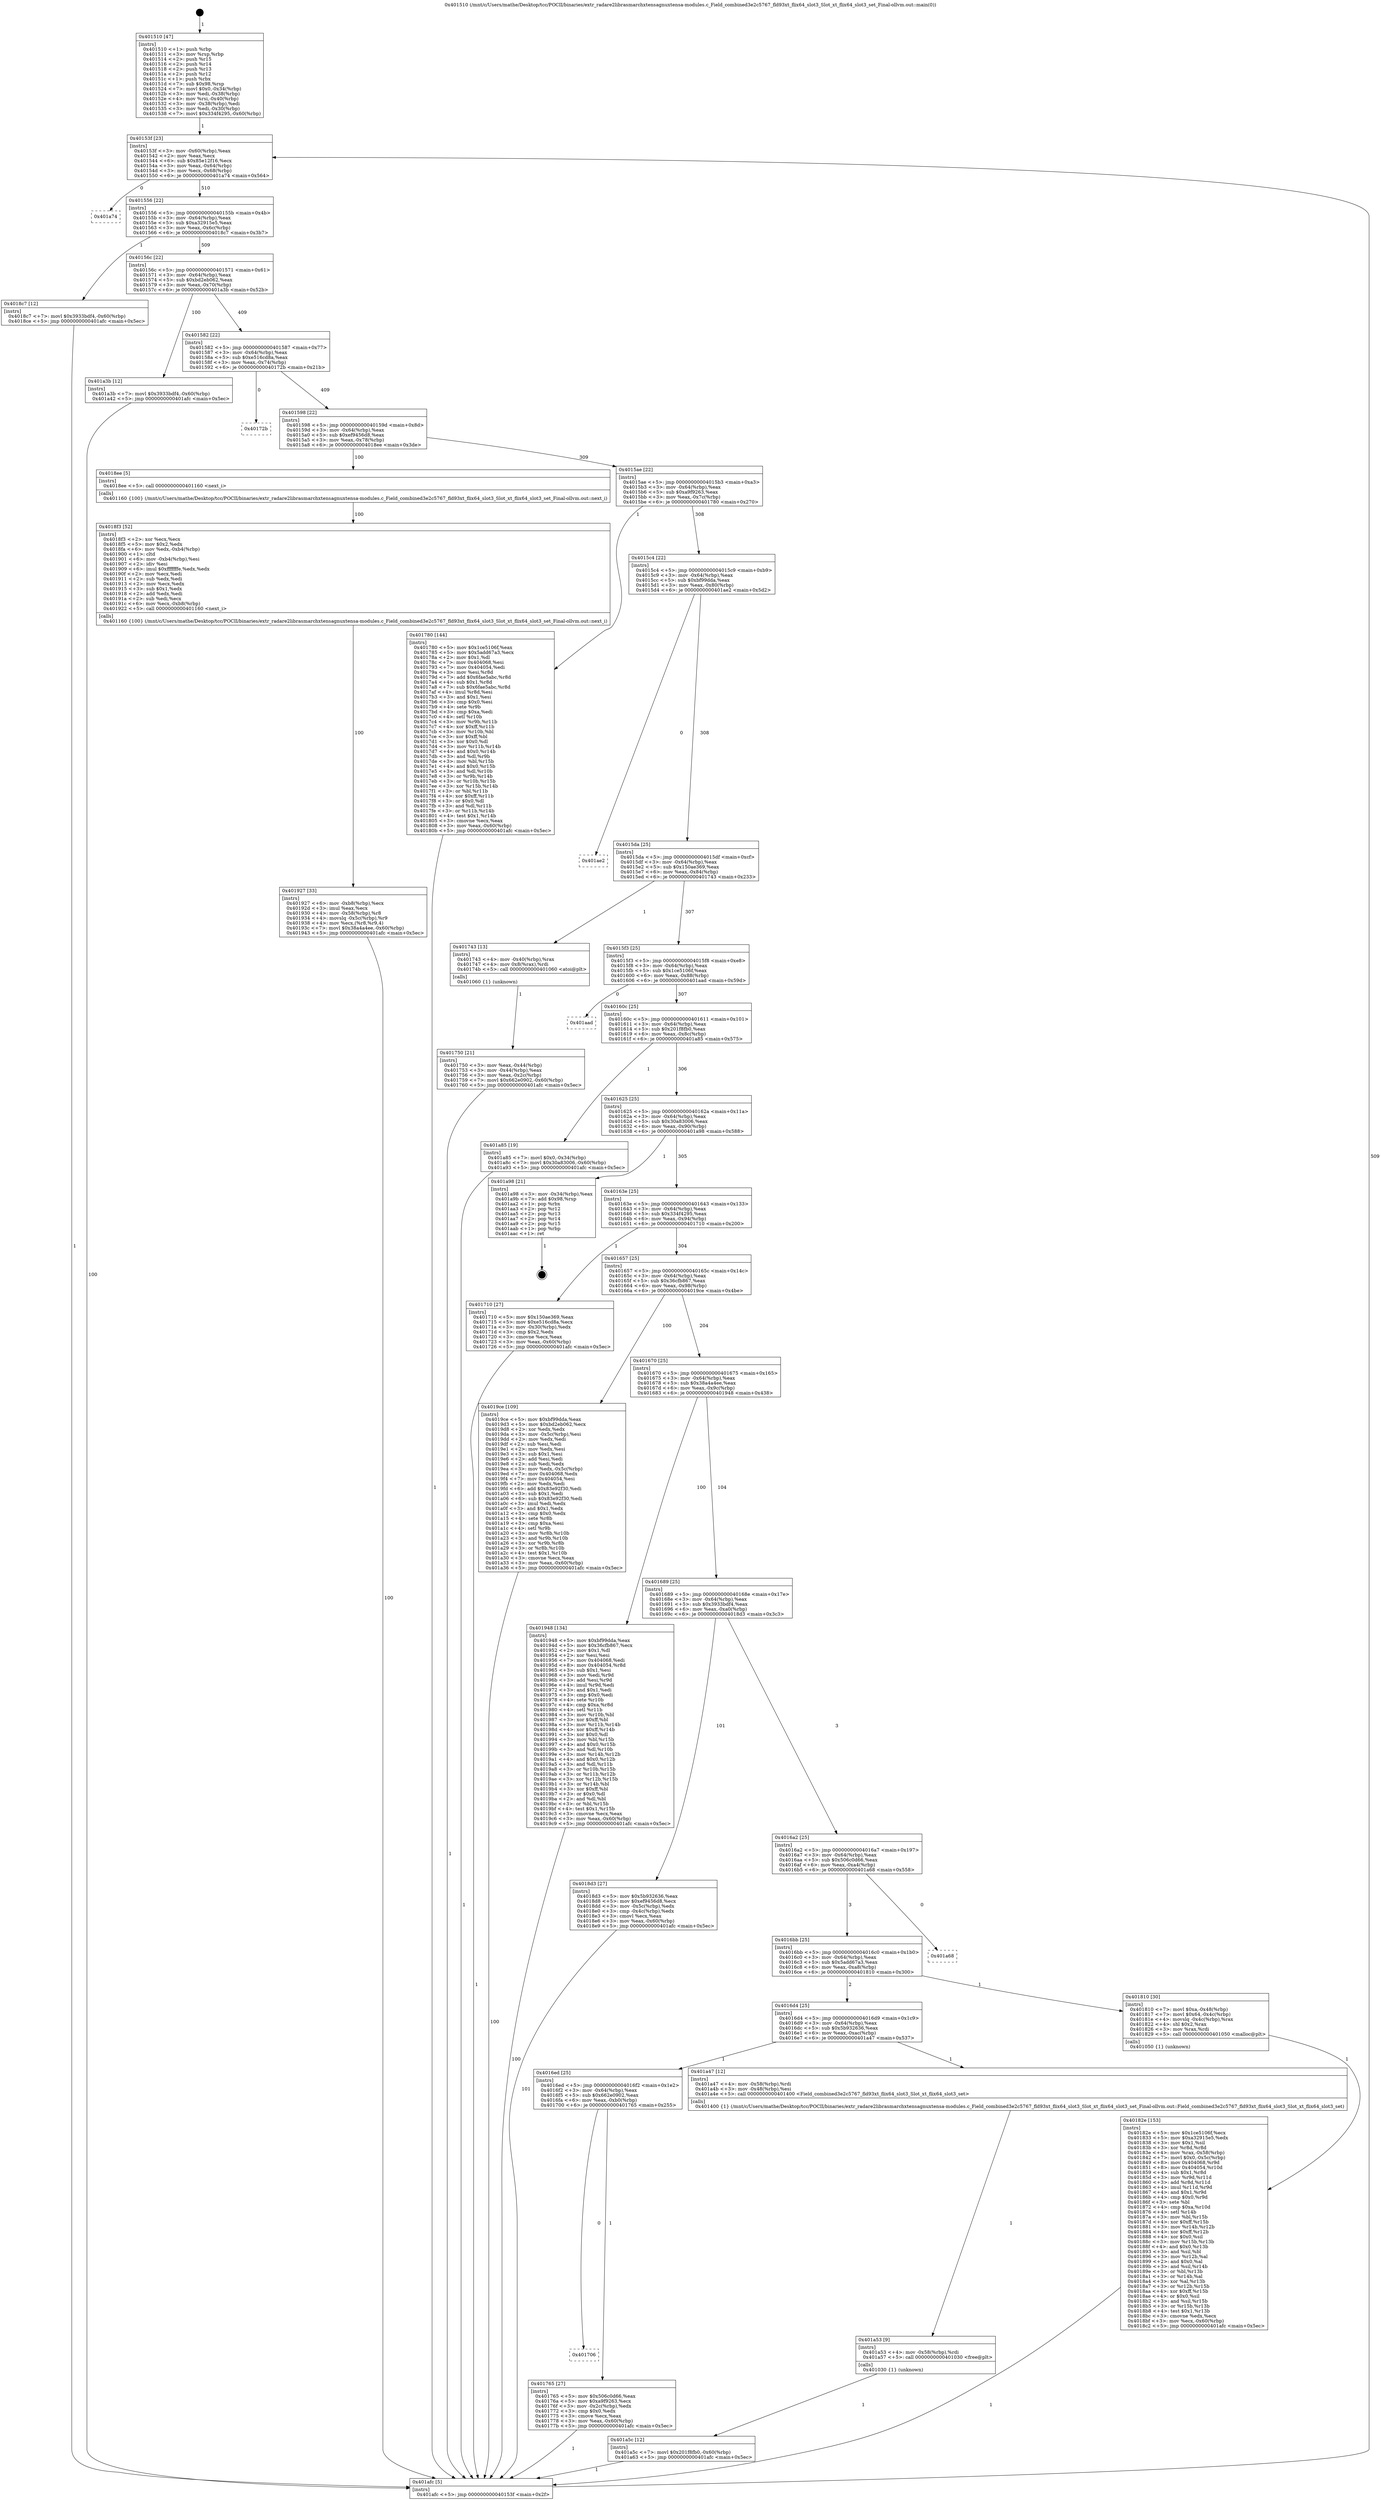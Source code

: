 digraph "0x401510" {
  label = "0x401510 (/mnt/c/Users/mathe/Desktop/tcc/POCII/binaries/extr_radare2librasmarchxtensagnuxtensa-modules.c_Field_combined3e2c5767_fld93xt_flix64_slot3_Slot_xt_flix64_slot3_set_Final-ollvm.out::main(0))"
  labelloc = "t"
  node[shape=record]

  Entry [label="",width=0.3,height=0.3,shape=circle,fillcolor=black,style=filled]
  "0x40153f" [label="{
     0x40153f [23]\l
     | [instrs]\l
     &nbsp;&nbsp;0x40153f \<+3\>: mov -0x60(%rbp),%eax\l
     &nbsp;&nbsp;0x401542 \<+2\>: mov %eax,%ecx\l
     &nbsp;&nbsp;0x401544 \<+6\>: sub $0x85e12f16,%ecx\l
     &nbsp;&nbsp;0x40154a \<+3\>: mov %eax,-0x64(%rbp)\l
     &nbsp;&nbsp;0x40154d \<+3\>: mov %ecx,-0x68(%rbp)\l
     &nbsp;&nbsp;0x401550 \<+6\>: je 0000000000401a74 \<main+0x564\>\l
  }"]
  "0x401a74" [label="{
     0x401a74\l
  }", style=dashed]
  "0x401556" [label="{
     0x401556 [22]\l
     | [instrs]\l
     &nbsp;&nbsp;0x401556 \<+5\>: jmp 000000000040155b \<main+0x4b\>\l
     &nbsp;&nbsp;0x40155b \<+3\>: mov -0x64(%rbp),%eax\l
     &nbsp;&nbsp;0x40155e \<+5\>: sub $0xa32915e5,%eax\l
     &nbsp;&nbsp;0x401563 \<+3\>: mov %eax,-0x6c(%rbp)\l
     &nbsp;&nbsp;0x401566 \<+6\>: je 00000000004018c7 \<main+0x3b7\>\l
  }"]
  Exit [label="",width=0.3,height=0.3,shape=circle,fillcolor=black,style=filled,peripheries=2]
  "0x4018c7" [label="{
     0x4018c7 [12]\l
     | [instrs]\l
     &nbsp;&nbsp;0x4018c7 \<+7\>: movl $0x3933bdf4,-0x60(%rbp)\l
     &nbsp;&nbsp;0x4018ce \<+5\>: jmp 0000000000401afc \<main+0x5ec\>\l
  }"]
  "0x40156c" [label="{
     0x40156c [22]\l
     | [instrs]\l
     &nbsp;&nbsp;0x40156c \<+5\>: jmp 0000000000401571 \<main+0x61\>\l
     &nbsp;&nbsp;0x401571 \<+3\>: mov -0x64(%rbp),%eax\l
     &nbsp;&nbsp;0x401574 \<+5\>: sub $0xbd2eb062,%eax\l
     &nbsp;&nbsp;0x401579 \<+3\>: mov %eax,-0x70(%rbp)\l
     &nbsp;&nbsp;0x40157c \<+6\>: je 0000000000401a3b \<main+0x52b\>\l
  }"]
  "0x401a5c" [label="{
     0x401a5c [12]\l
     | [instrs]\l
     &nbsp;&nbsp;0x401a5c \<+7\>: movl $0x201f8fb0,-0x60(%rbp)\l
     &nbsp;&nbsp;0x401a63 \<+5\>: jmp 0000000000401afc \<main+0x5ec\>\l
  }"]
  "0x401a3b" [label="{
     0x401a3b [12]\l
     | [instrs]\l
     &nbsp;&nbsp;0x401a3b \<+7\>: movl $0x3933bdf4,-0x60(%rbp)\l
     &nbsp;&nbsp;0x401a42 \<+5\>: jmp 0000000000401afc \<main+0x5ec\>\l
  }"]
  "0x401582" [label="{
     0x401582 [22]\l
     | [instrs]\l
     &nbsp;&nbsp;0x401582 \<+5\>: jmp 0000000000401587 \<main+0x77\>\l
     &nbsp;&nbsp;0x401587 \<+3\>: mov -0x64(%rbp),%eax\l
     &nbsp;&nbsp;0x40158a \<+5\>: sub $0xe516cd8a,%eax\l
     &nbsp;&nbsp;0x40158f \<+3\>: mov %eax,-0x74(%rbp)\l
     &nbsp;&nbsp;0x401592 \<+6\>: je 000000000040172b \<main+0x21b\>\l
  }"]
  "0x401a53" [label="{
     0x401a53 [9]\l
     | [instrs]\l
     &nbsp;&nbsp;0x401a53 \<+4\>: mov -0x58(%rbp),%rdi\l
     &nbsp;&nbsp;0x401a57 \<+5\>: call 0000000000401030 \<free@plt\>\l
     | [calls]\l
     &nbsp;&nbsp;0x401030 \{1\} (unknown)\l
  }"]
  "0x40172b" [label="{
     0x40172b\l
  }", style=dashed]
  "0x401598" [label="{
     0x401598 [22]\l
     | [instrs]\l
     &nbsp;&nbsp;0x401598 \<+5\>: jmp 000000000040159d \<main+0x8d\>\l
     &nbsp;&nbsp;0x40159d \<+3\>: mov -0x64(%rbp),%eax\l
     &nbsp;&nbsp;0x4015a0 \<+5\>: sub $0xef9456d8,%eax\l
     &nbsp;&nbsp;0x4015a5 \<+3\>: mov %eax,-0x78(%rbp)\l
     &nbsp;&nbsp;0x4015a8 \<+6\>: je 00000000004018ee \<main+0x3de\>\l
  }"]
  "0x401927" [label="{
     0x401927 [33]\l
     | [instrs]\l
     &nbsp;&nbsp;0x401927 \<+6\>: mov -0xb8(%rbp),%ecx\l
     &nbsp;&nbsp;0x40192d \<+3\>: imul %eax,%ecx\l
     &nbsp;&nbsp;0x401930 \<+4\>: mov -0x58(%rbp),%r8\l
     &nbsp;&nbsp;0x401934 \<+4\>: movslq -0x5c(%rbp),%r9\l
     &nbsp;&nbsp;0x401938 \<+4\>: mov %ecx,(%r8,%r9,4)\l
     &nbsp;&nbsp;0x40193c \<+7\>: movl $0x38a4a4ee,-0x60(%rbp)\l
     &nbsp;&nbsp;0x401943 \<+5\>: jmp 0000000000401afc \<main+0x5ec\>\l
  }"]
  "0x4018ee" [label="{
     0x4018ee [5]\l
     | [instrs]\l
     &nbsp;&nbsp;0x4018ee \<+5\>: call 0000000000401160 \<next_i\>\l
     | [calls]\l
     &nbsp;&nbsp;0x401160 \{100\} (/mnt/c/Users/mathe/Desktop/tcc/POCII/binaries/extr_radare2librasmarchxtensagnuxtensa-modules.c_Field_combined3e2c5767_fld93xt_flix64_slot3_Slot_xt_flix64_slot3_set_Final-ollvm.out::next_i)\l
  }"]
  "0x4015ae" [label="{
     0x4015ae [22]\l
     | [instrs]\l
     &nbsp;&nbsp;0x4015ae \<+5\>: jmp 00000000004015b3 \<main+0xa3\>\l
     &nbsp;&nbsp;0x4015b3 \<+3\>: mov -0x64(%rbp),%eax\l
     &nbsp;&nbsp;0x4015b6 \<+5\>: sub $0xa9f9263,%eax\l
     &nbsp;&nbsp;0x4015bb \<+3\>: mov %eax,-0x7c(%rbp)\l
     &nbsp;&nbsp;0x4015be \<+6\>: je 0000000000401780 \<main+0x270\>\l
  }"]
  "0x4018f3" [label="{
     0x4018f3 [52]\l
     | [instrs]\l
     &nbsp;&nbsp;0x4018f3 \<+2\>: xor %ecx,%ecx\l
     &nbsp;&nbsp;0x4018f5 \<+5\>: mov $0x2,%edx\l
     &nbsp;&nbsp;0x4018fa \<+6\>: mov %edx,-0xb4(%rbp)\l
     &nbsp;&nbsp;0x401900 \<+1\>: cltd\l
     &nbsp;&nbsp;0x401901 \<+6\>: mov -0xb4(%rbp),%esi\l
     &nbsp;&nbsp;0x401907 \<+2\>: idiv %esi\l
     &nbsp;&nbsp;0x401909 \<+6\>: imul $0xfffffffe,%edx,%edx\l
     &nbsp;&nbsp;0x40190f \<+2\>: mov %ecx,%edi\l
     &nbsp;&nbsp;0x401911 \<+2\>: sub %edx,%edi\l
     &nbsp;&nbsp;0x401913 \<+2\>: mov %ecx,%edx\l
     &nbsp;&nbsp;0x401915 \<+3\>: sub $0x1,%edx\l
     &nbsp;&nbsp;0x401918 \<+2\>: add %edx,%edi\l
     &nbsp;&nbsp;0x40191a \<+2\>: sub %edi,%ecx\l
     &nbsp;&nbsp;0x40191c \<+6\>: mov %ecx,-0xb8(%rbp)\l
     &nbsp;&nbsp;0x401922 \<+5\>: call 0000000000401160 \<next_i\>\l
     | [calls]\l
     &nbsp;&nbsp;0x401160 \{100\} (/mnt/c/Users/mathe/Desktop/tcc/POCII/binaries/extr_radare2librasmarchxtensagnuxtensa-modules.c_Field_combined3e2c5767_fld93xt_flix64_slot3_Slot_xt_flix64_slot3_set_Final-ollvm.out::next_i)\l
  }"]
  "0x401780" [label="{
     0x401780 [144]\l
     | [instrs]\l
     &nbsp;&nbsp;0x401780 \<+5\>: mov $0x1ce5106f,%eax\l
     &nbsp;&nbsp;0x401785 \<+5\>: mov $0x5add67a3,%ecx\l
     &nbsp;&nbsp;0x40178a \<+2\>: mov $0x1,%dl\l
     &nbsp;&nbsp;0x40178c \<+7\>: mov 0x404068,%esi\l
     &nbsp;&nbsp;0x401793 \<+7\>: mov 0x404054,%edi\l
     &nbsp;&nbsp;0x40179a \<+3\>: mov %esi,%r8d\l
     &nbsp;&nbsp;0x40179d \<+7\>: add $0x6fae5abc,%r8d\l
     &nbsp;&nbsp;0x4017a4 \<+4\>: sub $0x1,%r8d\l
     &nbsp;&nbsp;0x4017a8 \<+7\>: sub $0x6fae5abc,%r8d\l
     &nbsp;&nbsp;0x4017af \<+4\>: imul %r8d,%esi\l
     &nbsp;&nbsp;0x4017b3 \<+3\>: and $0x1,%esi\l
     &nbsp;&nbsp;0x4017b6 \<+3\>: cmp $0x0,%esi\l
     &nbsp;&nbsp;0x4017b9 \<+4\>: sete %r9b\l
     &nbsp;&nbsp;0x4017bd \<+3\>: cmp $0xa,%edi\l
     &nbsp;&nbsp;0x4017c0 \<+4\>: setl %r10b\l
     &nbsp;&nbsp;0x4017c4 \<+3\>: mov %r9b,%r11b\l
     &nbsp;&nbsp;0x4017c7 \<+4\>: xor $0xff,%r11b\l
     &nbsp;&nbsp;0x4017cb \<+3\>: mov %r10b,%bl\l
     &nbsp;&nbsp;0x4017ce \<+3\>: xor $0xff,%bl\l
     &nbsp;&nbsp;0x4017d1 \<+3\>: xor $0x0,%dl\l
     &nbsp;&nbsp;0x4017d4 \<+3\>: mov %r11b,%r14b\l
     &nbsp;&nbsp;0x4017d7 \<+4\>: and $0x0,%r14b\l
     &nbsp;&nbsp;0x4017db \<+3\>: and %dl,%r9b\l
     &nbsp;&nbsp;0x4017de \<+3\>: mov %bl,%r15b\l
     &nbsp;&nbsp;0x4017e1 \<+4\>: and $0x0,%r15b\l
     &nbsp;&nbsp;0x4017e5 \<+3\>: and %dl,%r10b\l
     &nbsp;&nbsp;0x4017e8 \<+3\>: or %r9b,%r14b\l
     &nbsp;&nbsp;0x4017eb \<+3\>: or %r10b,%r15b\l
     &nbsp;&nbsp;0x4017ee \<+3\>: xor %r15b,%r14b\l
     &nbsp;&nbsp;0x4017f1 \<+3\>: or %bl,%r11b\l
     &nbsp;&nbsp;0x4017f4 \<+4\>: xor $0xff,%r11b\l
     &nbsp;&nbsp;0x4017f8 \<+3\>: or $0x0,%dl\l
     &nbsp;&nbsp;0x4017fb \<+3\>: and %dl,%r11b\l
     &nbsp;&nbsp;0x4017fe \<+3\>: or %r11b,%r14b\l
     &nbsp;&nbsp;0x401801 \<+4\>: test $0x1,%r14b\l
     &nbsp;&nbsp;0x401805 \<+3\>: cmovne %ecx,%eax\l
     &nbsp;&nbsp;0x401808 \<+3\>: mov %eax,-0x60(%rbp)\l
     &nbsp;&nbsp;0x40180b \<+5\>: jmp 0000000000401afc \<main+0x5ec\>\l
  }"]
  "0x4015c4" [label="{
     0x4015c4 [22]\l
     | [instrs]\l
     &nbsp;&nbsp;0x4015c4 \<+5\>: jmp 00000000004015c9 \<main+0xb9\>\l
     &nbsp;&nbsp;0x4015c9 \<+3\>: mov -0x64(%rbp),%eax\l
     &nbsp;&nbsp;0x4015cc \<+5\>: sub $0xbf99dda,%eax\l
     &nbsp;&nbsp;0x4015d1 \<+3\>: mov %eax,-0x80(%rbp)\l
     &nbsp;&nbsp;0x4015d4 \<+6\>: je 0000000000401ae2 \<main+0x5d2\>\l
  }"]
  "0x40182e" [label="{
     0x40182e [153]\l
     | [instrs]\l
     &nbsp;&nbsp;0x40182e \<+5\>: mov $0x1ce5106f,%ecx\l
     &nbsp;&nbsp;0x401833 \<+5\>: mov $0xa32915e5,%edx\l
     &nbsp;&nbsp;0x401838 \<+3\>: mov $0x1,%sil\l
     &nbsp;&nbsp;0x40183b \<+3\>: xor %r8d,%r8d\l
     &nbsp;&nbsp;0x40183e \<+4\>: mov %rax,-0x58(%rbp)\l
     &nbsp;&nbsp;0x401842 \<+7\>: movl $0x0,-0x5c(%rbp)\l
     &nbsp;&nbsp;0x401849 \<+8\>: mov 0x404068,%r9d\l
     &nbsp;&nbsp;0x401851 \<+8\>: mov 0x404054,%r10d\l
     &nbsp;&nbsp;0x401859 \<+4\>: sub $0x1,%r8d\l
     &nbsp;&nbsp;0x40185d \<+3\>: mov %r9d,%r11d\l
     &nbsp;&nbsp;0x401860 \<+3\>: add %r8d,%r11d\l
     &nbsp;&nbsp;0x401863 \<+4\>: imul %r11d,%r9d\l
     &nbsp;&nbsp;0x401867 \<+4\>: and $0x1,%r9d\l
     &nbsp;&nbsp;0x40186b \<+4\>: cmp $0x0,%r9d\l
     &nbsp;&nbsp;0x40186f \<+3\>: sete %bl\l
     &nbsp;&nbsp;0x401872 \<+4\>: cmp $0xa,%r10d\l
     &nbsp;&nbsp;0x401876 \<+4\>: setl %r14b\l
     &nbsp;&nbsp;0x40187a \<+3\>: mov %bl,%r15b\l
     &nbsp;&nbsp;0x40187d \<+4\>: xor $0xff,%r15b\l
     &nbsp;&nbsp;0x401881 \<+3\>: mov %r14b,%r12b\l
     &nbsp;&nbsp;0x401884 \<+4\>: xor $0xff,%r12b\l
     &nbsp;&nbsp;0x401888 \<+4\>: xor $0x0,%sil\l
     &nbsp;&nbsp;0x40188c \<+3\>: mov %r15b,%r13b\l
     &nbsp;&nbsp;0x40188f \<+4\>: and $0x0,%r13b\l
     &nbsp;&nbsp;0x401893 \<+3\>: and %sil,%bl\l
     &nbsp;&nbsp;0x401896 \<+3\>: mov %r12b,%al\l
     &nbsp;&nbsp;0x401899 \<+2\>: and $0x0,%al\l
     &nbsp;&nbsp;0x40189b \<+3\>: and %sil,%r14b\l
     &nbsp;&nbsp;0x40189e \<+3\>: or %bl,%r13b\l
     &nbsp;&nbsp;0x4018a1 \<+3\>: or %r14b,%al\l
     &nbsp;&nbsp;0x4018a4 \<+3\>: xor %al,%r13b\l
     &nbsp;&nbsp;0x4018a7 \<+3\>: or %r12b,%r15b\l
     &nbsp;&nbsp;0x4018aa \<+4\>: xor $0xff,%r15b\l
     &nbsp;&nbsp;0x4018ae \<+4\>: or $0x0,%sil\l
     &nbsp;&nbsp;0x4018b2 \<+3\>: and %sil,%r15b\l
     &nbsp;&nbsp;0x4018b5 \<+3\>: or %r15b,%r13b\l
     &nbsp;&nbsp;0x4018b8 \<+4\>: test $0x1,%r13b\l
     &nbsp;&nbsp;0x4018bc \<+3\>: cmovne %edx,%ecx\l
     &nbsp;&nbsp;0x4018bf \<+3\>: mov %ecx,-0x60(%rbp)\l
     &nbsp;&nbsp;0x4018c2 \<+5\>: jmp 0000000000401afc \<main+0x5ec\>\l
  }"]
  "0x401ae2" [label="{
     0x401ae2\l
  }", style=dashed]
  "0x4015da" [label="{
     0x4015da [25]\l
     | [instrs]\l
     &nbsp;&nbsp;0x4015da \<+5\>: jmp 00000000004015df \<main+0xcf\>\l
     &nbsp;&nbsp;0x4015df \<+3\>: mov -0x64(%rbp),%eax\l
     &nbsp;&nbsp;0x4015e2 \<+5\>: sub $0x150ae369,%eax\l
     &nbsp;&nbsp;0x4015e7 \<+6\>: mov %eax,-0x84(%rbp)\l
     &nbsp;&nbsp;0x4015ed \<+6\>: je 0000000000401743 \<main+0x233\>\l
  }"]
  "0x401706" [label="{
     0x401706\l
  }", style=dashed]
  "0x401743" [label="{
     0x401743 [13]\l
     | [instrs]\l
     &nbsp;&nbsp;0x401743 \<+4\>: mov -0x40(%rbp),%rax\l
     &nbsp;&nbsp;0x401747 \<+4\>: mov 0x8(%rax),%rdi\l
     &nbsp;&nbsp;0x40174b \<+5\>: call 0000000000401060 \<atoi@plt\>\l
     | [calls]\l
     &nbsp;&nbsp;0x401060 \{1\} (unknown)\l
  }"]
  "0x4015f3" [label="{
     0x4015f3 [25]\l
     | [instrs]\l
     &nbsp;&nbsp;0x4015f3 \<+5\>: jmp 00000000004015f8 \<main+0xe8\>\l
     &nbsp;&nbsp;0x4015f8 \<+3\>: mov -0x64(%rbp),%eax\l
     &nbsp;&nbsp;0x4015fb \<+5\>: sub $0x1ce5106f,%eax\l
     &nbsp;&nbsp;0x401600 \<+6\>: mov %eax,-0x88(%rbp)\l
     &nbsp;&nbsp;0x401606 \<+6\>: je 0000000000401aad \<main+0x59d\>\l
  }"]
  "0x401765" [label="{
     0x401765 [27]\l
     | [instrs]\l
     &nbsp;&nbsp;0x401765 \<+5\>: mov $0x506c0d66,%eax\l
     &nbsp;&nbsp;0x40176a \<+5\>: mov $0xa9f9263,%ecx\l
     &nbsp;&nbsp;0x40176f \<+3\>: mov -0x2c(%rbp),%edx\l
     &nbsp;&nbsp;0x401772 \<+3\>: cmp $0x0,%edx\l
     &nbsp;&nbsp;0x401775 \<+3\>: cmove %ecx,%eax\l
     &nbsp;&nbsp;0x401778 \<+3\>: mov %eax,-0x60(%rbp)\l
     &nbsp;&nbsp;0x40177b \<+5\>: jmp 0000000000401afc \<main+0x5ec\>\l
  }"]
  "0x401aad" [label="{
     0x401aad\l
  }", style=dashed]
  "0x40160c" [label="{
     0x40160c [25]\l
     | [instrs]\l
     &nbsp;&nbsp;0x40160c \<+5\>: jmp 0000000000401611 \<main+0x101\>\l
     &nbsp;&nbsp;0x401611 \<+3\>: mov -0x64(%rbp),%eax\l
     &nbsp;&nbsp;0x401614 \<+5\>: sub $0x201f8fb0,%eax\l
     &nbsp;&nbsp;0x401619 \<+6\>: mov %eax,-0x8c(%rbp)\l
     &nbsp;&nbsp;0x40161f \<+6\>: je 0000000000401a85 \<main+0x575\>\l
  }"]
  "0x4016ed" [label="{
     0x4016ed [25]\l
     | [instrs]\l
     &nbsp;&nbsp;0x4016ed \<+5\>: jmp 00000000004016f2 \<main+0x1e2\>\l
     &nbsp;&nbsp;0x4016f2 \<+3\>: mov -0x64(%rbp),%eax\l
     &nbsp;&nbsp;0x4016f5 \<+5\>: sub $0x662e0902,%eax\l
     &nbsp;&nbsp;0x4016fa \<+6\>: mov %eax,-0xb0(%rbp)\l
     &nbsp;&nbsp;0x401700 \<+6\>: je 0000000000401765 \<main+0x255\>\l
  }"]
  "0x401a85" [label="{
     0x401a85 [19]\l
     | [instrs]\l
     &nbsp;&nbsp;0x401a85 \<+7\>: movl $0x0,-0x34(%rbp)\l
     &nbsp;&nbsp;0x401a8c \<+7\>: movl $0x30a83006,-0x60(%rbp)\l
     &nbsp;&nbsp;0x401a93 \<+5\>: jmp 0000000000401afc \<main+0x5ec\>\l
  }"]
  "0x401625" [label="{
     0x401625 [25]\l
     | [instrs]\l
     &nbsp;&nbsp;0x401625 \<+5\>: jmp 000000000040162a \<main+0x11a\>\l
     &nbsp;&nbsp;0x40162a \<+3\>: mov -0x64(%rbp),%eax\l
     &nbsp;&nbsp;0x40162d \<+5\>: sub $0x30a83006,%eax\l
     &nbsp;&nbsp;0x401632 \<+6\>: mov %eax,-0x90(%rbp)\l
     &nbsp;&nbsp;0x401638 \<+6\>: je 0000000000401a98 \<main+0x588\>\l
  }"]
  "0x401a47" [label="{
     0x401a47 [12]\l
     | [instrs]\l
     &nbsp;&nbsp;0x401a47 \<+4\>: mov -0x58(%rbp),%rdi\l
     &nbsp;&nbsp;0x401a4b \<+3\>: mov -0x48(%rbp),%esi\l
     &nbsp;&nbsp;0x401a4e \<+5\>: call 0000000000401400 \<Field_combined3e2c5767_fld93xt_flix64_slot3_Slot_xt_flix64_slot3_set\>\l
     | [calls]\l
     &nbsp;&nbsp;0x401400 \{1\} (/mnt/c/Users/mathe/Desktop/tcc/POCII/binaries/extr_radare2librasmarchxtensagnuxtensa-modules.c_Field_combined3e2c5767_fld93xt_flix64_slot3_Slot_xt_flix64_slot3_set_Final-ollvm.out::Field_combined3e2c5767_fld93xt_flix64_slot3_Slot_xt_flix64_slot3_set)\l
  }"]
  "0x401a98" [label="{
     0x401a98 [21]\l
     | [instrs]\l
     &nbsp;&nbsp;0x401a98 \<+3\>: mov -0x34(%rbp),%eax\l
     &nbsp;&nbsp;0x401a9b \<+7\>: add $0x98,%rsp\l
     &nbsp;&nbsp;0x401aa2 \<+1\>: pop %rbx\l
     &nbsp;&nbsp;0x401aa3 \<+2\>: pop %r12\l
     &nbsp;&nbsp;0x401aa5 \<+2\>: pop %r13\l
     &nbsp;&nbsp;0x401aa7 \<+2\>: pop %r14\l
     &nbsp;&nbsp;0x401aa9 \<+2\>: pop %r15\l
     &nbsp;&nbsp;0x401aab \<+1\>: pop %rbp\l
     &nbsp;&nbsp;0x401aac \<+1\>: ret\l
  }"]
  "0x40163e" [label="{
     0x40163e [25]\l
     | [instrs]\l
     &nbsp;&nbsp;0x40163e \<+5\>: jmp 0000000000401643 \<main+0x133\>\l
     &nbsp;&nbsp;0x401643 \<+3\>: mov -0x64(%rbp),%eax\l
     &nbsp;&nbsp;0x401646 \<+5\>: sub $0x334f4295,%eax\l
     &nbsp;&nbsp;0x40164b \<+6\>: mov %eax,-0x94(%rbp)\l
     &nbsp;&nbsp;0x401651 \<+6\>: je 0000000000401710 \<main+0x200\>\l
  }"]
  "0x4016d4" [label="{
     0x4016d4 [25]\l
     | [instrs]\l
     &nbsp;&nbsp;0x4016d4 \<+5\>: jmp 00000000004016d9 \<main+0x1c9\>\l
     &nbsp;&nbsp;0x4016d9 \<+3\>: mov -0x64(%rbp),%eax\l
     &nbsp;&nbsp;0x4016dc \<+5\>: sub $0x5b932636,%eax\l
     &nbsp;&nbsp;0x4016e1 \<+6\>: mov %eax,-0xac(%rbp)\l
     &nbsp;&nbsp;0x4016e7 \<+6\>: je 0000000000401a47 \<main+0x537\>\l
  }"]
  "0x401710" [label="{
     0x401710 [27]\l
     | [instrs]\l
     &nbsp;&nbsp;0x401710 \<+5\>: mov $0x150ae369,%eax\l
     &nbsp;&nbsp;0x401715 \<+5\>: mov $0xe516cd8a,%ecx\l
     &nbsp;&nbsp;0x40171a \<+3\>: mov -0x30(%rbp),%edx\l
     &nbsp;&nbsp;0x40171d \<+3\>: cmp $0x2,%edx\l
     &nbsp;&nbsp;0x401720 \<+3\>: cmovne %ecx,%eax\l
     &nbsp;&nbsp;0x401723 \<+3\>: mov %eax,-0x60(%rbp)\l
     &nbsp;&nbsp;0x401726 \<+5\>: jmp 0000000000401afc \<main+0x5ec\>\l
  }"]
  "0x401657" [label="{
     0x401657 [25]\l
     | [instrs]\l
     &nbsp;&nbsp;0x401657 \<+5\>: jmp 000000000040165c \<main+0x14c\>\l
     &nbsp;&nbsp;0x40165c \<+3\>: mov -0x64(%rbp),%eax\l
     &nbsp;&nbsp;0x40165f \<+5\>: sub $0x36cfb867,%eax\l
     &nbsp;&nbsp;0x401664 \<+6\>: mov %eax,-0x98(%rbp)\l
     &nbsp;&nbsp;0x40166a \<+6\>: je 00000000004019ce \<main+0x4be\>\l
  }"]
  "0x401afc" [label="{
     0x401afc [5]\l
     | [instrs]\l
     &nbsp;&nbsp;0x401afc \<+5\>: jmp 000000000040153f \<main+0x2f\>\l
  }"]
  "0x401510" [label="{
     0x401510 [47]\l
     | [instrs]\l
     &nbsp;&nbsp;0x401510 \<+1\>: push %rbp\l
     &nbsp;&nbsp;0x401511 \<+3\>: mov %rsp,%rbp\l
     &nbsp;&nbsp;0x401514 \<+2\>: push %r15\l
     &nbsp;&nbsp;0x401516 \<+2\>: push %r14\l
     &nbsp;&nbsp;0x401518 \<+2\>: push %r13\l
     &nbsp;&nbsp;0x40151a \<+2\>: push %r12\l
     &nbsp;&nbsp;0x40151c \<+1\>: push %rbx\l
     &nbsp;&nbsp;0x40151d \<+7\>: sub $0x98,%rsp\l
     &nbsp;&nbsp;0x401524 \<+7\>: movl $0x0,-0x34(%rbp)\l
     &nbsp;&nbsp;0x40152b \<+3\>: mov %edi,-0x38(%rbp)\l
     &nbsp;&nbsp;0x40152e \<+4\>: mov %rsi,-0x40(%rbp)\l
     &nbsp;&nbsp;0x401532 \<+3\>: mov -0x38(%rbp),%edi\l
     &nbsp;&nbsp;0x401535 \<+3\>: mov %edi,-0x30(%rbp)\l
     &nbsp;&nbsp;0x401538 \<+7\>: movl $0x334f4295,-0x60(%rbp)\l
  }"]
  "0x401750" [label="{
     0x401750 [21]\l
     | [instrs]\l
     &nbsp;&nbsp;0x401750 \<+3\>: mov %eax,-0x44(%rbp)\l
     &nbsp;&nbsp;0x401753 \<+3\>: mov -0x44(%rbp),%eax\l
     &nbsp;&nbsp;0x401756 \<+3\>: mov %eax,-0x2c(%rbp)\l
     &nbsp;&nbsp;0x401759 \<+7\>: movl $0x662e0902,-0x60(%rbp)\l
     &nbsp;&nbsp;0x401760 \<+5\>: jmp 0000000000401afc \<main+0x5ec\>\l
  }"]
  "0x401810" [label="{
     0x401810 [30]\l
     | [instrs]\l
     &nbsp;&nbsp;0x401810 \<+7\>: movl $0xa,-0x48(%rbp)\l
     &nbsp;&nbsp;0x401817 \<+7\>: movl $0x64,-0x4c(%rbp)\l
     &nbsp;&nbsp;0x40181e \<+4\>: movslq -0x4c(%rbp),%rax\l
     &nbsp;&nbsp;0x401822 \<+4\>: shl $0x2,%rax\l
     &nbsp;&nbsp;0x401826 \<+3\>: mov %rax,%rdi\l
     &nbsp;&nbsp;0x401829 \<+5\>: call 0000000000401050 \<malloc@plt\>\l
     | [calls]\l
     &nbsp;&nbsp;0x401050 \{1\} (unknown)\l
  }"]
  "0x4019ce" [label="{
     0x4019ce [109]\l
     | [instrs]\l
     &nbsp;&nbsp;0x4019ce \<+5\>: mov $0xbf99dda,%eax\l
     &nbsp;&nbsp;0x4019d3 \<+5\>: mov $0xbd2eb062,%ecx\l
     &nbsp;&nbsp;0x4019d8 \<+2\>: xor %edx,%edx\l
     &nbsp;&nbsp;0x4019da \<+3\>: mov -0x5c(%rbp),%esi\l
     &nbsp;&nbsp;0x4019dd \<+2\>: mov %edx,%edi\l
     &nbsp;&nbsp;0x4019df \<+2\>: sub %esi,%edi\l
     &nbsp;&nbsp;0x4019e1 \<+2\>: mov %edx,%esi\l
     &nbsp;&nbsp;0x4019e3 \<+3\>: sub $0x1,%esi\l
     &nbsp;&nbsp;0x4019e6 \<+2\>: add %esi,%edi\l
     &nbsp;&nbsp;0x4019e8 \<+2\>: sub %edi,%edx\l
     &nbsp;&nbsp;0x4019ea \<+3\>: mov %edx,-0x5c(%rbp)\l
     &nbsp;&nbsp;0x4019ed \<+7\>: mov 0x404068,%edx\l
     &nbsp;&nbsp;0x4019f4 \<+7\>: mov 0x404054,%esi\l
     &nbsp;&nbsp;0x4019fb \<+2\>: mov %edx,%edi\l
     &nbsp;&nbsp;0x4019fd \<+6\>: add $0x83e92f30,%edi\l
     &nbsp;&nbsp;0x401a03 \<+3\>: sub $0x1,%edi\l
     &nbsp;&nbsp;0x401a06 \<+6\>: sub $0x83e92f30,%edi\l
     &nbsp;&nbsp;0x401a0c \<+3\>: imul %edi,%edx\l
     &nbsp;&nbsp;0x401a0f \<+3\>: and $0x1,%edx\l
     &nbsp;&nbsp;0x401a12 \<+3\>: cmp $0x0,%edx\l
     &nbsp;&nbsp;0x401a15 \<+4\>: sete %r8b\l
     &nbsp;&nbsp;0x401a19 \<+3\>: cmp $0xa,%esi\l
     &nbsp;&nbsp;0x401a1c \<+4\>: setl %r9b\l
     &nbsp;&nbsp;0x401a20 \<+3\>: mov %r8b,%r10b\l
     &nbsp;&nbsp;0x401a23 \<+3\>: and %r9b,%r10b\l
     &nbsp;&nbsp;0x401a26 \<+3\>: xor %r9b,%r8b\l
     &nbsp;&nbsp;0x401a29 \<+3\>: or %r8b,%r10b\l
     &nbsp;&nbsp;0x401a2c \<+4\>: test $0x1,%r10b\l
     &nbsp;&nbsp;0x401a30 \<+3\>: cmovne %ecx,%eax\l
     &nbsp;&nbsp;0x401a33 \<+3\>: mov %eax,-0x60(%rbp)\l
     &nbsp;&nbsp;0x401a36 \<+5\>: jmp 0000000000401afc \<main+0x5ec\>\l
  }"]
  "0x401670" [label="{
     0x401670 [25]\l
     | [instrs]\l
     &nbsp;&nbsp;0x401670 \<+5\>: jmp 0000000000401675 \<main+0x165\>\l
     &nbsp;&nbsp;0x401675 \<+3\>: mov -0x64(%rbp),%eax\l
     &nbsp;&nbsp;0x401678 \<+5\>: sub $0x38a4a4ee,%eax\l
     &nbsp;&nbsp;0x40167d \<+6\>: mov %eax,-0x9c(%rbp)\l
     &nbsp;&nbsp;0x401683 \<+6\>: je 0000000000401948 \<main+0x438\>\l
  }"]
  "0x4016bb" [label="{
     0x4016bb [25]\l
     | [instrs]\l
     &nbsp;&nbsp;0x4016bb \<+5\>: jmp 00000000004016c0 \<main+0x1b0\>\l
     &nbsp;&nbsp;0x4016c0 \<+3\>: mov -0x64(%rbp),%eax\l
     &nbsp;&nbsp;0x4016c3 \<+5\>: sub $0x5add67a3,%eax\l
     &nbsp;&nbsp;0x4016c8 \<+6\>: mov %eax,-0xa8(%rbp)\l
     &nbsp;&nbsp;0x4016ce \<+6\>: je 0000000000401810 \<main+0x300\>\l
  }"]
  "0x401948" [label="{
     0x401948 [134]\l
     | [instrs]\l
     &nbsp;&nbsp;0x401948 \<+5\>: mov $0xbf99dda,%eax\l
     &nbsp;&nbsp;0x40194d \<+5\>: mov $0x36cfb867,%ecx\l
     &nbsp;&nbsp;0x401952 \<+2\>: mov $0x1,%dl\l
     &nbsp;&nbsp;0x401954 \<+2\>: xor %esi,%esi\l
     &nbsp;&nbsp;0x401956 \<+7\>: mov 0x404068,%edi\l
     &nbsp;&nbsp;0x40195d \<+8\>: mov 0x404054,%r8d\l
     &nbsp;&nbsp;0x401965 \<+3\>: sub $0x1,%esi\l
     &nbsp;&nbsp;0x401968 \<+3\>: mov %edi,%r9d\l
     &nbsp;&nbsp;0x40196b \<+3\>: add %esi,%r9d\l
     &nbsp;&nbsp;0x40196e \<+4\>: imul %r9d,%edi\l
     &nbsp;&nbsp;0x401972 \<+3\>: and $0x1,%edi\l
     &nbsp;&nbsp;0x401975 \<+3\>: cmp $0x0,%edi\l
     &nbsp;&nbsp;0x401978 \<+4\>: sete %r10b\l
     &nbsp;&nbsp;0x40197c \<+4\>: cmp $0xa,%r8d\l
     &nbsp;&nbsp;0x401980 \<+4\>: setl %r11b\l
     &nbsp;&nbsp;0x401984 \<+3\>: mov %r10b,%bl\l
     &nbsp;&nbsp;0x401987 \<+3\>: xor $0xff,%bl\l
     &nbsp;&nbsp;0x40198a \<+3\>: mov %r11b,%r14b\l
     &nbsp;&nbsp;0x40198d \<+4\>: xor $0xff,%r14b\l
     &nbsp;&nbsp;0x401991 \<+3\>: xor $0x0,%dl\l
     &nbsp;&nbsp;0x401994 \<+3\>: mov %bl,%r15b\l
     &nbsp;&nbsp;0x401997 \<+4\>: and $0x0,%r15b\l
     &nbsp;&nbsp;0x40199b \<+3\>: and %dl,%r10b\l
     &nbsp;&nbsp;0x40199e \<+3\>: mov %r14b,%r12b\l
     &nbsp;&nbsp;0x4019a1 \<+4\>: and $0x0,%r12b\l
     &nbsp;&nbsp;0x4019a5 \<+3\>: and %dl,%r11b\l
     &nbsp;&nbsp;0x4019a8 \<+3\>: or %r10b,%r15b\l
     &nbsp;&nbsp;0x4019ab \<+3\>: or %r11b,%r12b\l
     &nbsp;&nbsp;0x4019ae \<+3\>: xor %r12b,%r15b\l
     &nbsp;&nbsp;0x4019b1 \<+3\>: or %r14b,%bl\l
     &nbsp;&nbsp;0x4019b4 \<+3\>: xor $0xff,%bl\l
     &nbsp;&nbsp;0x4019b7 \<+3\>: or $0x0,%dl\l
     &nbsp;&nbsp;0x4019ba \<+2\>: and %dl,%bl\l
     &nbsp;&nbsp;0x4019bc \<+3\>: or %bl,%r15b\l
     &nbsp;&nbsp;0x4019bf \<+4\>: test $0x1,%r15b\l
     &nbsp;&nbsp;0x4019c3 \<+3\>: cmovne %ecx,%eax\l
     &nbsp;&nbsp;0x4019c6 \<+3\>: mov %eax,-0x60(%rbp)\l
     &nbsp;&nbsp;0x4019c9 \<+5\>: jmp 0000000000401afc \<main+0x5ec\>\l
  }"]
  "0x401689" [label="{
     0x401689 [25]\l
     | [instrs]\l
     &nbsp;&nbsp;0x401689 \<+5\>: jmp 000000000040168e \<main+0x17e\>\l
     &nbsp;&nbsp;0x40168e \<+3\>: mov -0x64(%rbp),%eax\l
     &nbsp;&nbsp;0x401691 \<+5\>: sub $0x3933bdf4,%eax\l
     &nbsp;&nbsp;0x401696 \<+6\>: mov %eax,-0xa0(%rbp)\l
     &nbsp;&nbsp;0x40169c \<+6\>: je 00000000004018d3 \<main+0x3c3\>\l
  }"]
  "0x401a68" [label="{
     0x401a68\l
  }", style=dashed]
  "0x4018d3" [label="{
     0x4018d3 [27]\l
     | [instrs]\l
     &nbsp;&nbsp;0x4018d3 \<+5\>: mov $0x5b932636,%eax\l
     &nbsp;&nbsp;0x4018d8 \<+5\>: mov $0xef9456d8,%ecx\l
     &nbsp;&nbsp;0x4018dd \<+3\>: mov -0x5c(%rbp),%edx\l
     &nbsp;&nbsp;0x4018e0 \<+3\>: cmp -0x4c(%rbp),%edx\l
     &nbsp;&nbsp;0x4018e3 \<+3\>: cmovl %ecx,%eax\l
     &nbsp;&nbsp;0x4018e6 \<+3\>: mov %eax,-0x60(%rbp)\l
     &nbsp;&nbsp;0x4018e9 \<+5\>: jmp 0000000000401afc \<main+0x5ec\>\l
  }"]
  "0x4016a2" [label="{
     0x4016a2 [25]\l
     | [instrs]\l
     &nbsp;&nbsp;0x4016a2 \<+5\>: jmp 00000000004016a7 \<main+0x197\>\l
     &nbsp;&nbsp;0x4016a7 \<+3\>: mov -0x64(%rbp),%eax\l
     &nbsp;&nbsp;0x4016aa \<+5\>: sub $0x506c0d66,%eax\l
     &nbsp;&nbsp;0x4016af \<+6\>: mov %eax,-0xa4(%rbp)\l
     &nbsp;&nbsp;0x4016b5 \<+6\>: je 0000000000401a68 \<main+0x558\>\l
  }"]
  Entry -> "0x401510" [label=" 1"]
  "0x40153f" -> "0x401a74" [label=" 0"]
  "0x40153f" -> "0x401556" [label=" 510"]
  "0x401a98" -> Exit [label=" 1"]
  "0x401556" -> "0x4018c7" [label=" 1"]
  "0x401556" -> "0x40156c" [label=" 509"]
  "0x401a85" -> "0x401afc" [label=" 1"]
  "0x40156c" -> "0x401a3b" [label=" 100"]
  "0x40156c" -> "0x401582" [label=" 409"]
  "0x401a5c" -> "0x401afc" [label=" 1"]
  "0x401582" -> "0x40172b" [label=" 0"]
  "0x401582" -> "0x401598" [label=" 409"]
  "0x401a53" -> "0x401a5c" [label=" 1"]
  "0x401598" -> "0x4018ee" [label=" 100"]
  "0x401598" -> "0x4015ae" [label=" 309"]
  "0x401a47" -> "0x401a53" [label=" 1"]
  "0x4015ae" -> "0x401780" [label=" 1"]
  "0x4015ae" -> "0x4015c4" [label=" 308"]
  "0x401a3b" -> "0x401afc" [label=" 100"]
  "0x4015c4" -> "0x401ae2" [label=" 0"]
  "0x4015c4" -> "0x4015da" [label=" 308"]
  "0x4019ce" -> "0x401afc" [label=" 100"]
  "0x4015da" -> "0x401743" [label=" 1"]
  "0x4015da" -> "0x4015f3" [label=" 307"]
  "0x401948" -> "0x401afc" [label=" 100"]
  "0x4015f3" -> "0x401aad" [label=" 0"]
  "0x4015f3" -> "0x40160c" [label=" 307"]
  "0x401927" -> "0x401afc" [label=" 100"]
  "0x40160c" -> "0x401a85" [label=" 1"]
  "0x40160c" -> "0x401625" [label=" 306"]
  "0x4018ee" -> "0x4018f3" [label=" 100"]
  "0x401625" -> "0x401a98" [label=" 1"]
  "0x401625" -> "0x40163e" [label=" 305"]
  "0x4018d3" -> "0x401afc" [label=" 101"]
  "0x40163e" -> "0x401710" [label=" 1"]
  "0x40163e" -> "0x401657" [label=" 304"]
  "0x401710" -> "0x401afc" [label=" 1"]
  "0x401510" -> "0x40153f" [label=" 1"]
  "0x401afc" -> "0x40153f" [label=" 509"]
  "0x401743" -> "0x401750" [label=" 1"]
  "0x401750" -> "0x401afc" [label=" 1"]
  "0x40182e" -> "0x401afc" [label=" 1"]
  "0x401657" -> "0x4019ce" [label=" 100"]
  "0x401657" -> "0x401670" [label=" 204"]
  "0x401810" -> "0x40182e" [label=" 1"]
  "0x401670" -> "0x401948" [label=" 100"]
  "0x401670" -> "0x401689" [label=" 104"]
  "0x401765" -> "0x401afc" [label=" 1"]
  "0x401689" -> "0x4018d3" [label=" 101"]
  "0x401689" -> "0x4016a2" [label=" 3"]
  "0x4016ed" -> "0x401706" [label=" 0"]
  "0x4016a2" -> "0x401a68" [label=" 0"]
  "0x4016a2" -> "0x4016bb" [label=" 3"]
  "0x401780" -> "0x401afc" [label=" 1"]
  "0x4016bb" -> "0x401810" [label=" 1"]
  "0x4016bb" -> "0x4016d4" [label=" 2"]
  "0x4018c7" -> "0x401afc" [label=" 1"]
  "0x4016d4" -> "0x401a47" [label=" 1"]
  "0x4016d4" -> "0x4016ed" [label=" 1"]
  "0x4018f3" -> "0x401927" [label=" 100"]
  "0x4016ed" -> "0x401765" [label=" 1"]
}
